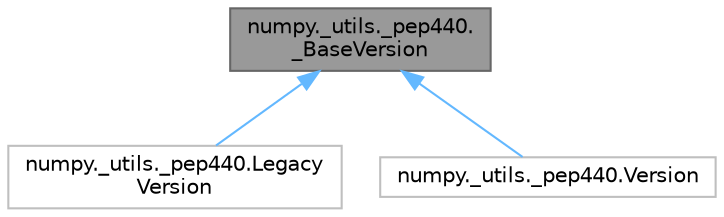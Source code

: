 digraph "numpy._utils._pep440._BaseVersion"
{
 // LATEX_PDF_SIZE
  bgcolor="transparent";
  edge [fontname=Helvetica,fontsize=10,labelfontname=Helvetica,labelfontsize=10];
  node [fontname=Helvetica,fontsize=10,shape=box,height=0.2,width=0.4];
  Node1 [id="Node000001",label="numpy._utils._pep440.\l_BaseVersion",height=0.2,width=0.4,color="gray40", fillcolor="grey60", style="filled", fontcolor="black",tooltip=" "];
  Node1 -> Node2 [id="edge1_Node000001_Node000002",dir="back",color="steelblue1",style="solid",tooltip=" "];
  Node2 [id="Node000002",label="numpy._utils._pep440.Legacy\lVersion",height=0.2,width=0.4,color="grey75", fillcolor="white", style="filled",URL="$db/db9/classnumpy_1_1__utils_1_1__pep440_1_1LegacyVersion.html",tooltip=" "];
  Node1 -> Node3 [id="edge2_Node000001_Node000003",dir="back",color="steelblue1",style="solid",tooltip=" "];
  Node3 [id="Node000003",label="numpy._utils._pep440.Version",height=0.2,width=0.4,color="grey75", fillcolor="white", style="filled",URL="$d4/d60/classnumpy_1_1__utils_1_1__pep440_1_1Version.html",tooltip=" "];
}
